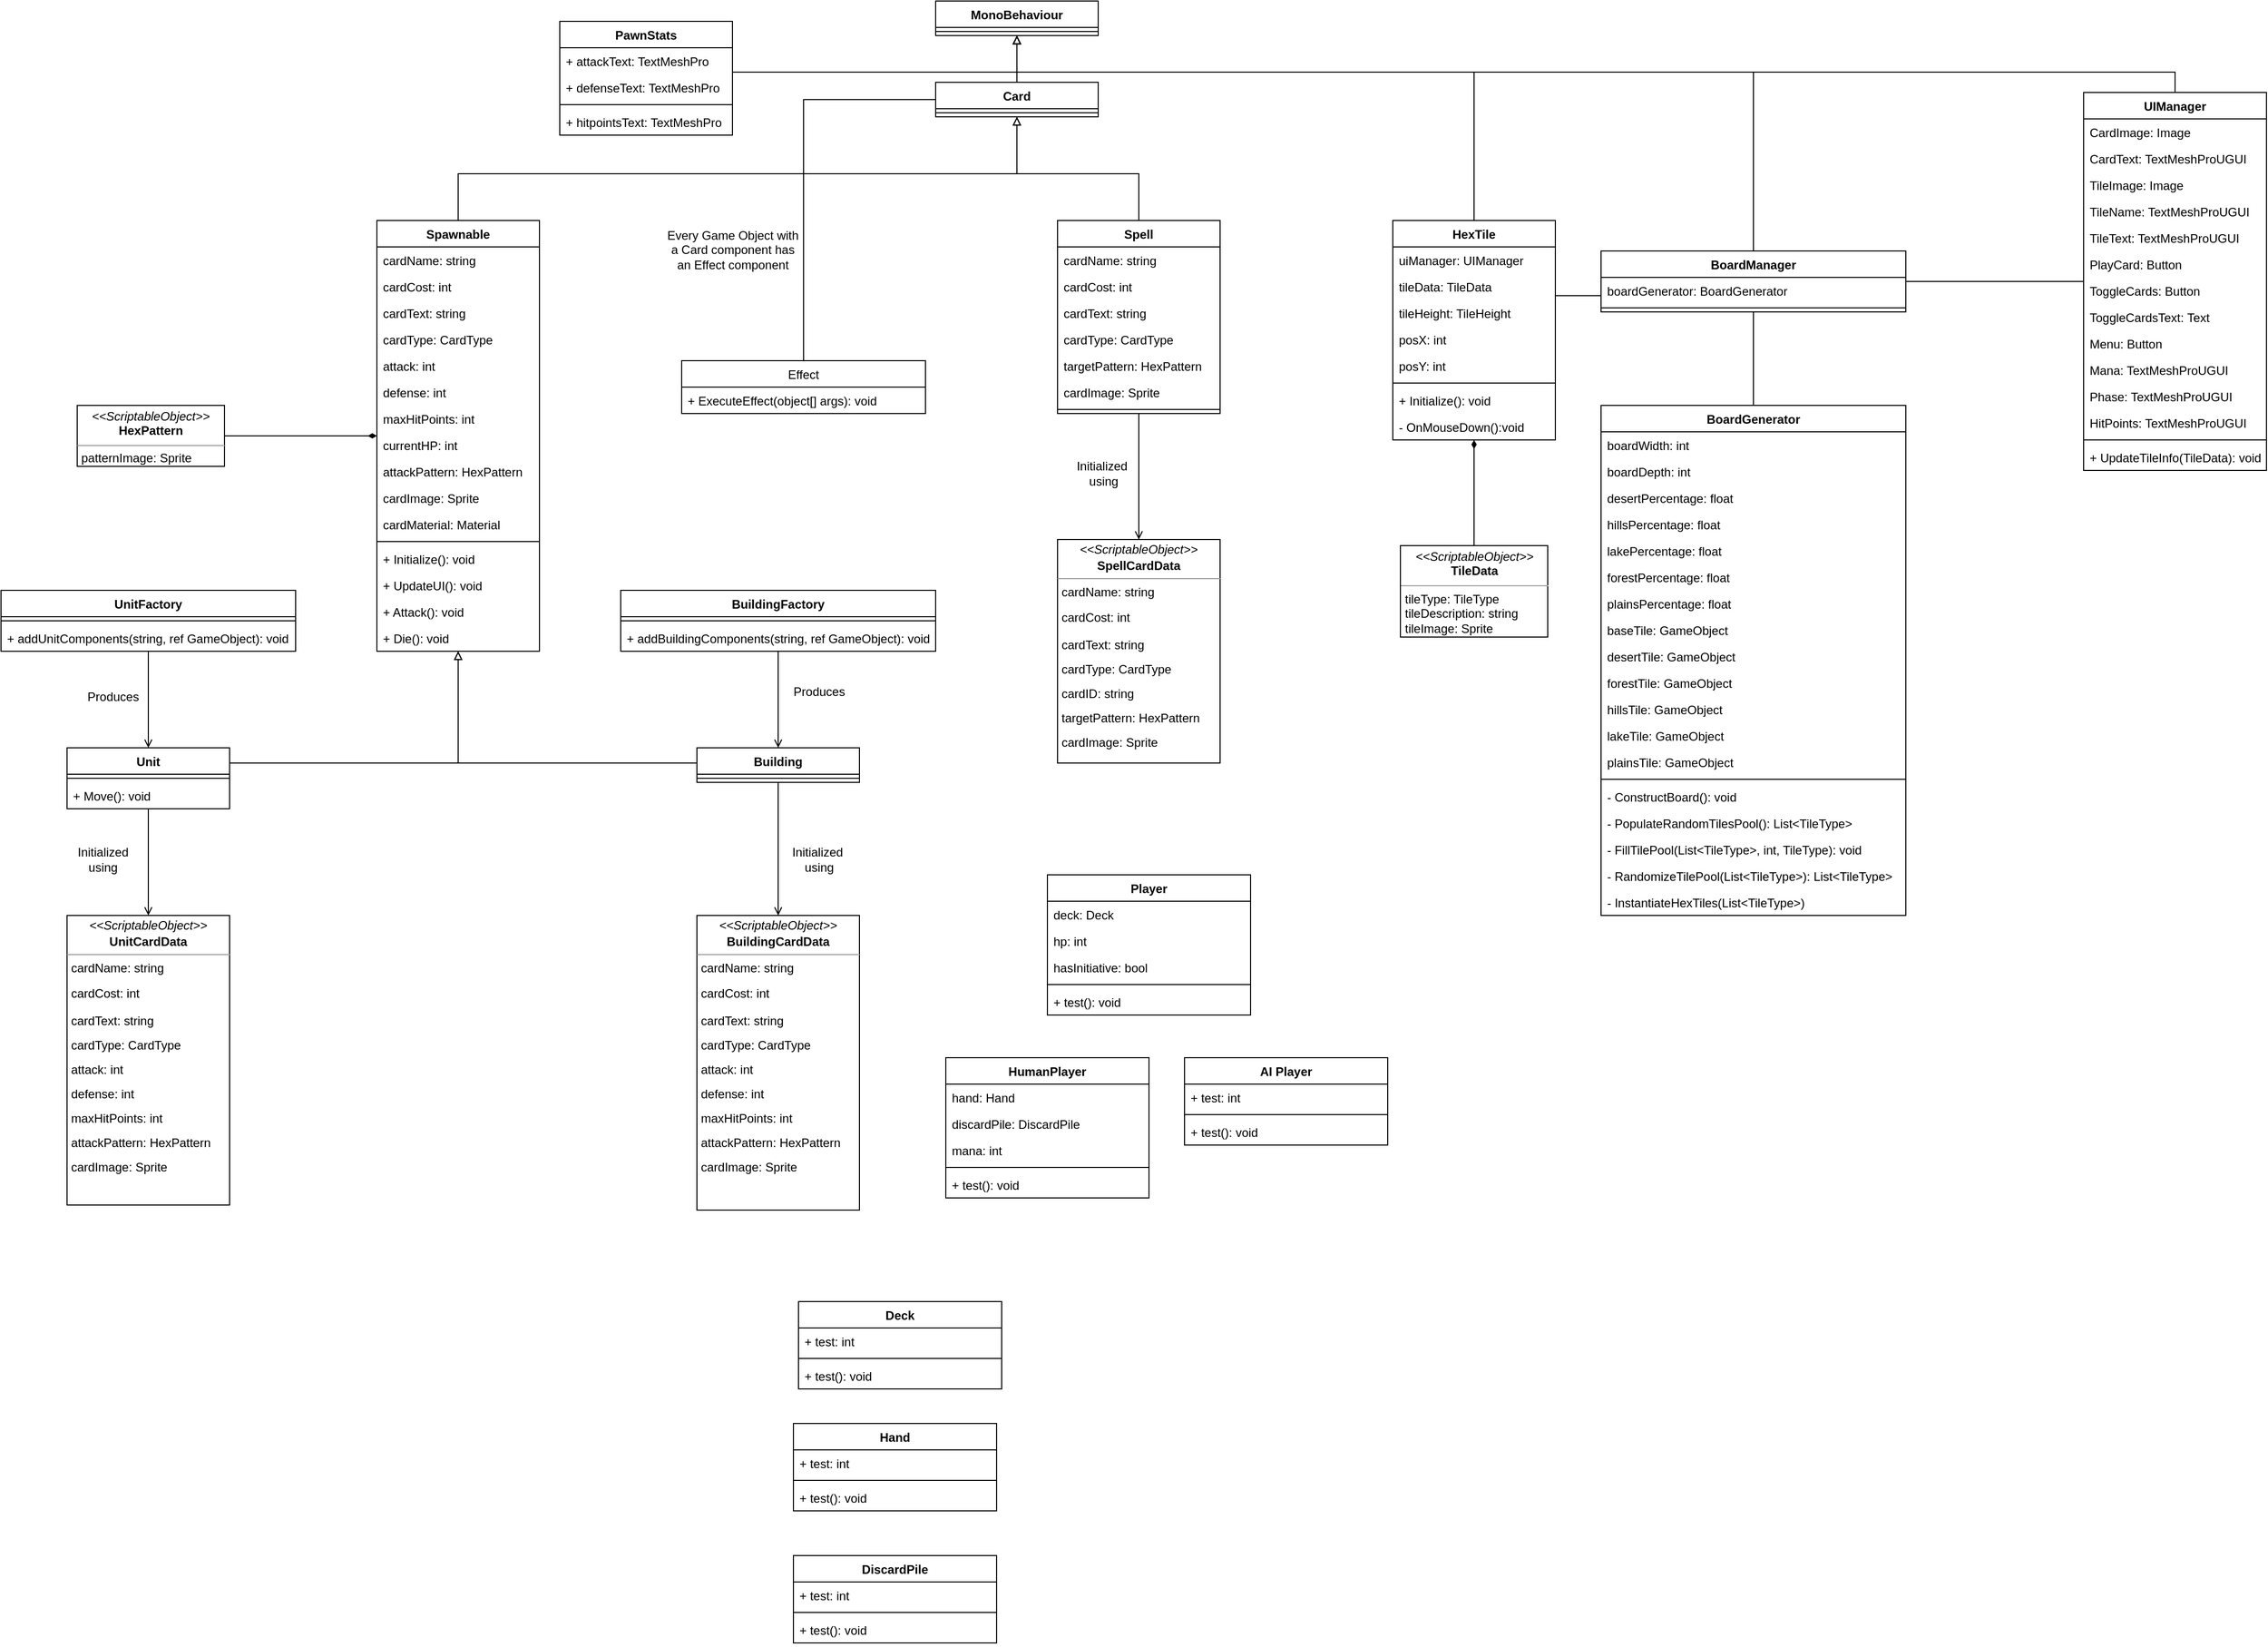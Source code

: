 <mxfile version="15.8.7" type="device"><diagram id="3AKJu55y54cVShDLyPKL" name="Page-1"><mxGraphModel dx="1952" dy="905" grid="1" gridSize="10" guides="1" tooltips="1" connect="1" arrows="1" fold="1" page="1" pageScale="1" pageWidth="850" pageHeight="1100" math="0" shadow="0"><root><mxCell id="0"/><mxCell id="1" parent="0"/><mxCell id="lXl3_JadxlW1nvIKtx6P-5" style="edgeStyle=orthogonalEdgeStyle;rounded=0;orthogonalLoop=1;jettySize=auto;html=1;exitX=0.5;exitY=0;exitDx=0;exitDy=0;endArrow=block;endFill=0;" parent="1" source="65-UV9kVaptSYTcex_rC-1" target="lXl3_JadxlW1nvIKtx6P-1" edge="1"><mxGeometry relative="1" as="geometry"/></mxCell><mxCell id="65-UV9kVaptSYTcex_rC-1" value="Card" style="swimlane;fontStyle=1;align=center;verticalAlign=top;childLayout=stackLayout;horizontal=1;startSize=26;horizontalStack=0;resizeParent=1;resizeParentMax=0;resizeLast=0;collapsible=1;marginBottom=0;" parent="1" vertex="1"><mxGeometry x="320" y="100" width="160" height="34" as="geometry"/></mxCell><mxCell id="65-UV9kVaptSYTcex_rC-3" value="" style="line;strokeWidth=1;fillColor=none;align=left;verticalAlign=middle;spacingTop=-1;spacingLeft=3;spacingRight=3;rotatable=0;labelPosition=right;points=[];portConstraint=eastwest;" parent="65-UV9kVaptSYTcex_rC-1" vertex="1"><mxGeometry y="26" width="160" height="8" as="geometry"/></mxCell><mxCell id="40j3gPkMPzPi-jCmEysZ-34" style="edgeStyle=orthogonalEdgeStyle;rounded=0;orthogonalLoop=1;jettySize=auto;html=1;endArrow=block;endFill=0;strokeColor=#000000;" parent="1" source="65-UV9kVaptSYTcex_rC-11" target="40j3gPkMPzPi-jCmEysZ-2" edge="1"><mxGeometry relative="1" as="geometry"><Array as="points"><mxPoint x="-150" y="770"/></Array></mxGeometry></mxCell><mxCell id="65-UV9kVaptSYTcex_rC-11" value="Unit" style="swimlane;fontStyle=1;align=center;verticalAlign=top;childLayout=stackLayout;horizontal=1;startSize=26;horizontalStack=0;resizeParent=1;resizeParentMax=0;resizeLast=0;collapsible=1;marginBottom=0;" parent="1" vertex="1"><mxGeometry x="-535" y="755" width="160" height="60" as="geometry"/></mxCell><mxCell id="65-UV9kVaptSYTcex_rC-14" value="" style="line;strokeWidth=1;fillColor=none;align=left;verticalAlign=middle;spacingTop=-1;spacingLeft=3;spacingRight=3;rotatable=0;labelPosition=right;points=[];portConstraint=eastwest;" parent="65-UV9kVaptSYTcex_rC-11" vertex="1"><mxGeometry y="26" width="160" height="8" as="geometry"/></mxCell><mxCell id="65-UV9kVaptSYTcex_rC-28" value="+ Move(): void" style="text;strokeColor=none;fillColor=none;align=left;verticalAlign=top;spacingLeft=4;spacingRight=4;overflow=hidden;rotatable=0;points=[[0,0.5],[1,0.5]];portConstraint=eastwest;" parent="65-UV9kVaptSYTcex_rC-11" vertex="1"><mxGeometry y="34" width="160" height="26" as="geometry"/></mxCell><mxCell id="40j3gPkMPzPi-jCmEysZ-44" style="edgeStyle=orthogonalEdgeStyle;rounded=0;orthogonalLoop=1;jettySize=auto;html=1;exitX=0.5;exitY=0;exitDx=0;exitDy=0;startArrow=none;startFill=0;endArrow=block;endFill=0;strokeColor=#000000;" parent="1" source="65-UV9kVaptSYTcex_rC-16" target="65-UV9kVaptSYTcex_rC-1" edge="1"><mxGeometry relative="1" as="geometry"><Array as="points"><mxPoint x="520" y="190"/><mxPoint x="400" y="190"/></Array></mxGeometry></mxCell><mxCell id="65-UV9kVaptSYTcex_rC-16" value="Spell" style="swimlane;fontStyle=1;align=center;verticalAlign=top;childLayout=stackLayout;horizontal=1;startSize=26;horizontalStack=0;resizeParent=1;resizeParentMax=0;resizeLast=0;collapsible=1;marginBottom=0;" parent="1" vertex="1"><mxGeometry x="440" y="236" width="160" height="190" as="geometry"/></mxCell><mxCell id="WvnKaViIe-6RbZyPlB8U-2" value="cardName: string&#10;" style="text;strokeColor=none;fillColor=none;align=left;verticalAlign=top;spacingLeft=4;spacingRight=4;overflow=hidden;rotatable=0;points=[[0,0.5],[1,0.5]];portConstraint=eastwest;" parent="65-UV9kVaptSYTcex_rC-16" vertex="1"><mxGeometry y="26" width="160" height="26" as="geometry"/></mxCell><mxCell id="f_i-eL3dNYTcgXJS7CoZ-27" value="cardCost: int&#10;" style="text;strokeColor=none;fillColor=none;align=left;verticalAlign=top;spacingLeft=4;spacingRight=4;overflow=hidden;rotatable=0;points=[[0,0.5],[1,0.5]];portConstraint=eastwest;" parent="65-UV9kVaptSYTcex_rC-16" vertex="1"><mxGeometry y="52" width="160" height="26" as="geometry"/></mxCell><mxCell id="f_i-eL3dNYTcgXJS7CoZ-28" value="cardText: string&#10;" style="text;strokeColor=none;fillColor=none;align=left;verticalAlign=top;spacingLeft=4;spacingRight=4;overflow=hidden;rotatable=0;points=[[0,0.5],[1,0.5]];portConstraint=eastwest;" parent="65-UV9kVaptSYTcex_rC-16" vertex="1"><mxGeometry y="78" width="160" height="26" as="geometry"/></mxCell><mxCell id="f_i-eL3dNYTcgXJS7CoZ-29" value="cardType: CardType&#10;" style="text;strokeColor=none;fillColor=none;align=left;verticalAlign=top;spacingLeft=4;spacingRight=4;overflow=hidden;rotatable=0;points=[[0,0.5],[1,0.5]];portConstraint=eastwest;" parent="65-UV9kVaptSYTcex_rC-16" vertex="1"><mxGeometry y="104" width="160" height="26" as="geometry"/></mxCell><mxCell id="f_i-eL3dNYTcgXJS7CoZ-31" value="targetPattern: HexPattern&#10;&#10;" style="text;strokeColor=none;fillColor=none;align=left;verticalAlign=top;spacingLeft=4;spacingRight=4;overflow=hidden;rotatable=0;points=[[0,0.5],[1,0.5]];portConstraint=eastwest;" parent="65-UV9kVaptSYTcex_rC-16" vertex="1"><mxGeometry y="130" width="160" height="26" as="geometry"/></mxCell><mxCell id="f_i-eL3dNYTcgXJS7CoZ-32" value="cardImage: Sprite&#10;&#10;" style="text;strokeColor=none;fillColor=none;align=left;verticalAlign=top;spacingLeft=4;spacingRight=4;overflow=hidden;rotatable=0;points=[[0,0.5],[1,0.5]];portConstraint=eastwest;" parent="65-UV9kVaptSYTcex_rC-16" vertex="1"><mxGeometry y="156" width="160" height="26" as="geometry"/></mxCell><mxCell id="65-UV9kVaptSYTcex_rC-19" value="" style="line;strokeWidth=1;fillColor=none;align=left;verticalAlign=middle;spacingTop=-1;spacingLeft=3;spacingRight=3;rotatable=0;labelPosition=right;points=[];portConstraint=eastwest;" parent="65-UV9kVaptSYTcex_rC-16" vertex="1"><mxGeometry y="182" width="160" height="8" as="geometry"/></mxCell><mxCell id="lXl3_JadxlW1nvIKtx6P-1" value="MonoBehaviour" style="swimlane;fontStyle=1;align=center;verticalAlign=top;childLayout=stackLayout;horizontal=1;startSize=26;horizontalStack=0;resizeParent=1;resizeParentMax=0;resizeLast=0;collapsible=1;marginBottom=0;" parent="1" vertex="1"><mxGeometry x="320" y="20" width="160" height="34" as="geometry"/></mxCell><mxCell id="lXl3_JadxlW1nvIKtx6P-3" value="" style="line;strokeWidth=1;fillColor=none;align=left;verticalAlign=middle;spacingTop=-1;spacingLeft=3;spacingRight=3;rotatable=0;labelPosition=right;points=[];portConstraint=eastwest;" parent="lXl3_JadxlW1nvIKtx6P-1" vertex="1"><mxGeometry y="26" width="160" height="8" as="geometry"/></mxCell><mxCell id="lXl3_JadxlW1nvIKtx6P-42" style="edgeStyle=orthogonalEdgeStyle;rounded=0;orthogonalLoop=1;jettySize=auto;html=1;exitX=0.5;exitY=0;exitDx=0;exitDy=0;endArrow=block;endFill=0;" parent="1" source="lXl3_JadxlW1nvIKtx6P-6" target="lXl3_JadxlW1nvIKtx6P-1" edge="1"><mxGeometry relative="1" as="geometry"><Array as="points"><mxPoint x="1125" y="90"/><mxPoint x="400" y="90"/></Array></mxGeometry></mxCell><mxCell id="lXl3_JadxlW1nvIKtx6P-6" value="BoardManager" style="swimlane;fontStyle=1;align=center;verticalAlign=top;childLayout=stackLayout;horizontal=1;startSize=26;horizontalStack=0;resizeParent=1;resizeParentMax=0;resizeLast=0;collapsible=1;marginBottom=0;" parent="1" vertex="1"><mxGeometry x="975" y="266" width="300" height="60" as="geometry"/></mxCell><mxCell id="lXl3_JadxlW1nvIKtx6P-54" value="boardGenerator: BoardGenerator" style="text;strokeColor=none;fillColor=none;align=left;verticalAlign=top;spacingLeft=4;spacingRight=4;overflow=hidden;rotatable=0;points=[[0,0.5],[1,0.5]];portConstraint=eastwest;" parent="lXl3_JadxlW1nvIKtx6P-6" vertex="1"><mxGeometry y="26" width="300" height="26" as="geometry"/></mxCell><mxCell id="lXl3_JadxlW1nvIKtx6P-12" value="" style="line;strokeWidth=1;fillColor=none;align=left;verticalAlign=middle;spacingTop=-1;spacingLeft=3;spacingRight=3;rotatable=0;labelPosition=right;points=[];portConstraint=eastwest;" parent="lXl3_JadxlW1nvIKtx6P-6" vertex="1"><mxGeometry y="52" width="300" height="8" as="geometry"/></mxCell><mxCell id="lXl3_JadxlW1nvIKtx6P-43" style="edgeStyle=orthogonalEdgeStyle;rounded=0;orthogonalLoop=1;jettySize=auto;html=1;exitX=0.5;exitY=0;exitDx=0;exitDy=0;endArrow=block;endFill=0;" parent="1" source="lXl3_JadxlW1nvIKtx6P-14" target="lXl3_JadxlW1nvIKtx6P-1" edge="1"><mxGeometry relative="1" as="geometry"><Array as="points"><mxPoint x="850" y="90"/><mxPoint x="400" y="90"/></Array></mxGeometry></mxCell><mxCell id="40j3gPkMPzPi-jCmEysZ-45" style="edgeStyle=orthogonalEdgeStyle;rounded=0;orthogonalLoop=1;jettySize=auto;html=1;startArrow=none;startFill=0;endArrow=none;endFill=0;strokeColor=#000000;" parent="1" source="lXl3_JadxlW1nvIKtx6P-14" target="lXl3_JadxlW1nvIKtx6P-6" edge="1"><mxGeometry relative="1" as="geometry"><Array as="points"><mxPoint x="940" y="310"/><mxPoint x="940" y="310"/></Array></mxGeometry></mxCell><mxCell id="lXl3_JadxlW1nvIKtx6P-14" value="HexTile" style="swimlane;fontStyle=1;align=center;verticalAlign=top;childLayout=stackLayout;horizontal=1;startSize=26;horizontalStack=0;resizeParent=1;resizeParentMax=0;resizeLast=0;collapsible=1;marginBottom=0;" parent="1" vertex="1"><mxGeometry x="770" y="236" width="160" height="216" as="geometry"/></mxCell><mxCell id="lXl3_JadxlW1nvIKtx6P-15" value="uiManager: UIManager" style="text;strokeColor=none;fillColor=none;align=left;verticalAlign=top;spacingLeft=4;spacingRight=4;overflow=hidden;rotatable=0;points=[[0,0.5],[1,0.5]];portConstraint=eastwest;" parent="lXl3_JadxlW1nvIKtx6P-14" vertex="1"><mxGeometry y="26" width="160" height="26" as="geometry"/></mxCell><mxCell id="lXl3_JadxlW1nvIKtx6P-16" value="tileData: TileData" style="text;strokeColor=none;fillColor=none;align=left;verticalAlign=top;spacingLeft=4;spacingRight=4;overflow=hidden;rotatable=0;points=[[0,0.5],[1,0.5]];portConstraint=eastwest;" parent="lXl3_JadxlW1nvIKtx6P-14" vertex="1"><mxGeometry y="52" width="160" height="26" as="geometry"/></mxCell><mxCell id="lXl3_JadxlW1nvIKtx6P-17" value="tileHeight: TileHeight" style="text;strokeColor=none;fillColor=none;align=left;verticalAlign=top;spacingLeft=4;spacingRight=4;overflow=hidden;rotatable=0;points=[[0,0.5],[1,0.5]];portConstraint=eastwest;" parent="lXl3_JadxlW1nvIKtx6P-14" vertex="1"><mxGeometry y="78" width="160" height="26" as="geometry"/></mxCell><mxCell id="lXl3_JadxlW1nvIKtx6P-18" value="posX: int" style="text;strokeColor=none;fillColor=none;align=left;verticalAlign=top;spacingLeft=4;spacingRight=4;overflow=hidden;rotatable=0;points=[[0,0.5],[1,0.5]];portConstraint=eastwest;" parent="lXl3_JadxlW1nvIKtx6P-14" vertex="1"><mxGeometry y="104" width="160" height="26" as="geometry"/></mxCell><mxCell id="lXl3_JadxlW1nvIKtx6P-38" value="posY: int" style="text;strokeColor=none;fillColor=none;align=left;verticalAlign=top;spacingLeft=4;spacingRight=4;overflow=hidden;rotatable=0;points=[[0,0.5],[1,0.5]];portConstraint=eastwest;" parent="lXl3_JadxlW1nvIKtx6P-14" vertex="1"><mxGeometry y="130" width="160" height="26" as="geometry"/></mxCell><mxCell id="lXl3_JadxlW1nvIKtx6P-20" value="" style="line;strokeWidth=1;fillColor=none;align=left;verticalAlign=middle;spacingTop=-1;spacingLeft=3;spacingRight=3;rotatable=0;labelPosition=right;points=[];portConstraint=eastwest;" parent="lXl3_JadxlW1nvIKtx6P-14" vertex="1"><mxGeometry y="156" width="160" height="8" as="geometry"/></mxCell><mxCell id="lXl3_JadxlW1nvIKtx6P-21" value="+ Initialize(): void" style="text;strokeColor=none;fillColor=none;align=left;verticalAlign=top;spacingLeft=4;spacingRight=4;overflow=hidden;rotatable=0;points=[[0,0.5],[1,0.5]];portConstraint=eastwest;" parent="lXl3_JadxlW1nvIKtx6P-14" vertex="1"><mxGeometry y="164" width="160" height="26" as="geometry"/></mxCell><mxCell id="lXl3_JadxlW1nvIKtx6P-39" value="- OnMouseDown():void" style="text;strokeColor=none;fillColor=none;align=left;verticalAlign=top;spacingLeft=4;spacingRight=4;overflow=hidden;rotatable=0;points=[[0,0.5],[1,0.5]];portConstraint=eastwest;" parent="lXl3_JadxlW1nvIKtx6P-14" vertex="1"><mxGeometry y="190" width="160" height="26" as="geometry"/></mxCell><mxCell id="lXl3_JadxlW1nvIKtx6P-63" style="edgeStyle=orthogonalEdgeStyle;rounded=0;orthogonalLoop=1;jettySize=auto;html=1;exitX=0.5;exitY=0;exitDx=0;exitDy=0;endArrow=block;endFill=0;" parent="1" source="lXl3_JadxlW1nvIKtx6P-22" target="lXl3_JadxlW1nvIKtx6P-1" edge="1"><mxGeometry relative="1" as="geometry"><Array as="points"><mxPoint x="1540" y="90"/><mxPoint x="400" y="90"/></Array></mxGeometry></mxCell><mxCell id="lXl3_JadxlW1nvIKtx6P-22" value="UIManager" style="swimlane;fontStyle=1;align=center;verticalAlign=top;childLayout=stackLayout;horizontal=1;startSize=26;horizontalStack=0;resizeParent=1;resizeParentMax=0;resizeLast=0;collapsible=1;marginBottom=0;" parent="1" vertex="1"><mxGeometry x="1450" y="110" width="180" height="372" as="geometry"/></mxCell><mxCell id="lXl3_JadxlW1nvIKtx6P-23" value="CardImage: Image " style="text;strokeColor=none;fillColor=none;align=left;verticalAlign=top;spacingLeft=4;spacingRight=4;overflow=hidden;rotatable=0;points=[[0,0.5],[1,0.5]];portConstraint=eastwest;" parent="lXl3_JadxlW1nvIKtx6P-22" vertex="1"><mxGeometry y="26" width="180" height="26" as="geometry"/></mxCell><mxCell id="lXl3_JadxlW1nvIKtx6P-24" value="CardText: TextMeshProUGUI" style="text;strokeColor=none;fillColor=none;align=left;verticalAlign=top;spacingLeft=4;spacingRight=4;overflow=hidden;rotatable=0;points=[[0,0.5],[1,0.5]];portConstraint=eastwest;" parent="lXl3_JadxlW1nvIKtx6P-22" vertex="1"><mxGeometry y="52" width="180" height="26" as="geometry"/></mxCell><mxCell id="lXl3_JadxlW1nvIKtx6P-25" value="TileImage: Image" style="text;strokeColor=none;fillColor=none;align=left;verticalAlign=top;spacingLeft=4;spacingRight=4;overflow=hidden;rotatable=0;points=[[0,0.5],[1,0.5]];portConstraint=eastwest;" parent="lXl3_JadxlW1nvIKtx6P-22" vertex="1"><mxGeometry y="78" width="180" height="26" as="geometry"/></mxCell><mxCell id="lXl3_JadxlW1nvIKtx6P-26" value="TileName: TextMeshProUGUI" style="text;strokeColor=none;fillColor=none;align=left;verticalAlign=top;spacingLeft=4;spacingRight=4;overflow=hidden;rotatable=0;points=[[0,0.5],[1,0.5]];portConstraint=eastwest;" parent="lXl3_JadxlW1nvIKtx6P-22" vertex="1"><mxGeometry y="104" width="180" height="26" as="geometry"/></mxCell><mxCell id="lXl3_JadxlW1nvIKtx6P-27" value="TileText: TextMeshProUGUI" style="text;strokeColor=none;fillColor=none;align=left;verticalAlign=top;spacingLeft=4;spacingRight=4;overflow=hidden;rotatable=0;points=[[0,0.5],[1,0.5]];portConstraint=eastwest;" parent="lXl3_JadxlW1nvIKtx6P-22" vertex="1"><mxGeometry y="130" width="180" height="26" as="geometry"/></mxCell><mxCell id="lXl3_JadxlW1nvIKtx6P-30" value="PlayCard: Button" style="text;strokeColor=none;fillColor=none;align=left;verticalAlign=top;spacingLeft=4;spacingRight=4;overflow=hidden;rotatable=0;points=[[0,0.5],[1,0.5]];portConstraint=eastwest;" parent="lXl3_JadxlW1nvIKtx6P-22" vertex="1"><mxGeometry y="156" width="180" height="26" as="geometry"/></mxCell><mxCell id="lXl3_JadxlW1nvIKtx6P-31" value="ToggleCards: Button" style="text;strokeColor=none;fillColor=none;align=left;verticalAlign=top;spacingLeft=4;spacingRight=4;overflow=hidden;rotatable=0;points=[[0,0.5],[1,0.5]];portConstraint=eastwest;" parent="lXl3_JadxlW1nvIKtx6P-22" vertex="1"><mxGeometry y="182" width="180" height="26" as="geometry"/></mxCell><mxCell id="lXl3_JadxlW1nvIKtx6P-32" value="ToggleCardsText: Text" style="text;strokeColor=none;fillColor=none;align=left;verticalAlign=top;spacingLeft=4;spacingRight=4;overflow=hidden;rotatable=0;points=[[0,0.5],[1,0.5]];portConstraint=eastwest;" parent="lXl3_JadxlW1nvIKtx6P-22" vertex="1"><mxGeometry y="208" width="180" height="26" as="geometry"/></mxCell><mxCell id="lXl3_JadxlW1nvIKtx6P-33" value="Menu: Button" style="text;strokeColor=none;fillColor=none;align=left;verticalAlign=top;spacingLeft=4;spacingRight=4;overflow=hidden;rotatable=0;points=[[0,0.5],[1,0.5]];portConstraint=eastwest;" parent="lXl3_JadxlW1nvIKtx6P-22" vertex="1"><mxGeometry y="234" width="180" height="26" as="geometry"/></mxCell><mxCell id="lXl3_JadxlW1nvIKtx6P-34" value="Mana: TextMeshProUGUI" style="text;strokeColor=none;fillColor=none;align=left;verticalAlign=top;spacingLeft=4;spacingRight=4;overflow=hidden;rotatable=0;points=[[0,0.5],[1,0.5]];portConstraint=eastwest;" parent="lXl3_JadxlW1nvIKtx6P-22" vertex="1"><mxGeometry y="260" width="180" height="26" as="geometry"/></mxCell><mxCell id="lXl3_JadxlW1nvIKtx6P-35" value="Phase: TextMeshProUGUI" style="text;strokeColor=none;fillColor=none;align=left;verticalAlign=top;spacingLeft=4;spacingRight=4;overflow=hidden;rotatable=0;points=[[0,0.5],[1,0.5]];portConstraint=eastwest;" parent="lXl3_JadxlW1nvIKtx6P-22" vertex="1"><mxGeometry y="286" width="180" height="26" as="geometry"/></mxCell><mxCell id="lXl3_JadxlW1nvIKtx6P-36" value="HitPoints: TextMeshProUGUI" style="text;strokeColor=none;fillColor=none;align=left;verticalAlign=top;spacingLeft=4;spacingRight=4;overflow=hidden;rotatable=0;points=[[0,0.5],[1,0.5]];portConstraint=eastwest;" parent="lXl3_JadxlW1nvIKtx6P-22" vertex="1"><mxGeometry y="312" width="180" height="26" as="geometry"/></mxCell><mxCell id="lXl3_JadxlW1nvIKtx6P-28" value="" style="line;strokeWidth=1;fillColor=none;align=left;verticalAlign=middle;spacingTop=-1;spacingLeft=3;spacingRight=3;rotatable=0;labelPosition=right;points=[];portConstraint=eastwest;" parent="lXl3_JadxlW1nvIKtx6P-22" vertex="1"><mxGeometry y="338" width="180" height="8" as="geometry"/></mxCell><mxCell id="lXl3_JadxlW1nvIKtx6P-29" value="+ UpdateTileInfo(TileData): void" style="text;strokeColor=none;fillColor=none;align=left;verticalAlign=top;spacingLeft=4;spacingRight=4;overflow=hidden;rotatable=0;points=[[0,0.5],[1,0.5]];portConstraint=eastwest;" parent="lXl3_JadxlW1nvIKtx6P-22" vertex="1"><mxGeometry y="346" width="180" height="26" as="geometry"/></mxCell><mxCell id="lXl3_JadxlW1nvIKtx6P-61" style="edgeStyle=orthogonalEdgeStyle;rounded=0;orthogonalLoop=1;jettySize=auto;html=1;endArrow=none;endFill=0;" parent="1" source="lXl3_JadxlW1nvIKtx6P-6" target="lXl3_JadxlW1nvIKtx6P-22" edge="1"><mxGeometry relative="1" as="geometry"><Array as="points"/><mxPoint x="1275" y="149" as="sourcePoint"/></mxGeometry></mxCell><mxCell id="ALWTse6t99haUefn0MZ0-14" style="edgeStyle=orthogonalEdgeStyle;rounded=0;orthogonalLoop=1;jettySize=auto;html=1;endArrow=diamondThin;endFill=1;" parent="1" source="ALWTse6t99haUefn0MZ0-11" target="lXl3_JadxlW1nvIKtx6P-14" edge="1"><mxGeometry relative="1" as="geometry"/></mxCell><mxCell id="ALWTse6t99haUefn0MZ0-11" value="&lt;p style=&quot;margin: 0px ; margin-top: 4px ; text-align: center&quot;&gt;&lt;i&gt;&amp;lt;&amp;lt;ScriptableObject&amp;gt;&amp;gt;&lt;/i&gt;&lt;br&gt;&lt;b&gt;TileData&lt;/b&gt;&lt;/p&gt;&lt;hr size=&quot;1&quot;&gt;&lt;p style=&quot;margin: 0px ; margin-left: 4px&quot;&gt;tileType: TileType&lt;/p&gt;&lt;p style=&quot;margin: 0px ; margin-left: 4px&quot;&gt;tileDescription: string&lt;/p&gt;&lt;p style=&quot;margin: 0px ; margin-left: 4px&quot;&gt;tileImage: Sprite&lt;/p&gt;" style="verticalAlign=top;align=left;overflow=fill;fontSize=12;fontFamily=Helvetica;html=1;" parent="1" vertex="1"><mxGeometry x="777.5" y="556" width="145" height="90" as="geometry"/></mxCell><mxCell id="40j3gPkMPzPi-jCmEysZ-39" style="edgeStyle=orthogonalEdgeStyle;rounded=0;orthogonalLoop=1;jettySize=auto;html=1;endArrow=none;endFill=0;strokeColor=#000000;startArrow=open;startFill=0;" parent="1" source="ALWTse6t99haUefn0MZ0-15" target="65-UV9kVaptSYTcex_rC-11" edge="1"><mxGeometry relative="1" as="geometry"/></mxCell><mxCell id="ALWTse6t99haUefn0MZ0-15" value="&lt;p style=&quot;margin: 4px 0px 0px ; text-align: center ; line-height: 1&quot;&gt;&lt;i&gt;&amp;lt;&amp;lt;ScriptableObject&amp;gt;&amp;gt;&lt;/i&gt;&lt;/p&gt;&lt;p style=&quot;margin: 4px 0px 0px ; text-align: center ; line-height: 1&quot;&gt;&lt;b&gt;UnitCardData&lt;/b&gt;&lt;/p&gt;&lt;hr size=&quot;1&quot;&gt;&lt;p style=&quot;margin: 0px ; margin-left: 4px&quot;&gt;cardName: string&lt;/p&gt;&lt;p style=&quot;margin: 0px 0px 0px 4px ; line-height: 1&quot;&gt;&lt;br&gt;&lt;/p&gt;&lt;p style=&quot;margin: 0px 0px 0px 4px ; line-height: 1&quot;&gt;cardCost: int&lt;/p&gt;&lt;p style=&quot;margin: 0px ; margin-left: 4px&quot;&gt;&lt;br&gt;&lt;/p&gt;&lt;p style=&quot;margin: 0px 0px 0px 4px ; line-height: 1&quot;&gt;cardText: string&lt;/p&gt;&lt;p style=&quot;margin: 0px 0px 0px 4px ; line-height: 1&quot;&gt;&lt;br&gt;&lt;/p&gt;&lt;p style=&quot;margin: 0px 0px 0px 4px ; line-height: 1&quot;&gt;cardType: CardType&lt;/p&gt;&lt;p style=&quot;margin: 0px 0px 0px 4px ; line-height: 1&quot;&gt;&lt;br&gt;&lt;/p&gt;&lt;p style=&quot;margin: 0px 0px 0px 4px ; line-height: 1&quot;&gt;attack: int&lt;/p&gt;&lt;p style=&quot;margin: 0px 0px 0px 4px ; line-height: 1&quot;&gt;&lt;br&gt;&lt;/p&gt;&lt;p style=&quot;margin: 0px 0px 0px 4px ; line-height: 1&quot;&gt;defense: int&lt;/p&gt;&lt;p style=&quot;margin: 0px 0px 0px 4px ; line-height: 1&quot;&gt;&lt;br&gt;&lt;/p&gt;&lt;p style=&quot;margin: 0px 0px 0px 4px ; line-height: 1&quot;&gt;maxHitPoints: int&lt;/p&gt;&lt;p style=&quot;margin: 0px 0px 0px 4px ; line-height: 1&quot;&gt;&lt;br&gt;&lt;/p&gt;&lt;p style=&quot;margin: 0px 0px 0px 4px ; line-height: 1&quot;&gt;attackPattern: HexPattern&lt;/p&gt;&lt;p style=&quot;margin: 0px 0px 0px 4px ; line-height: 1&quot;&gt;&lt;br&gt;&lt;/p&gt;&lt;p style=&quot;margin: 0px 0px 0px 4px ; line-height: 1&quot;&gt;cardImage: Sprite&lt;br&gt;&lt;/p&gt;&lt;p style=&quot;margin: 0px ; margin-left: 4px&quot;&gt;&lt;br&gt;&lt;/p&gt;" style="verticalAlign=top;align=left;overflow=fill;fontSize=12;fontFamily=Helvetica;html=1;" parent="1" vertex="1"><mxGeometry x="-535" y="920" width="160" height="285" as="geometry"/></mxCell><mxCell id="40j3gPkMPzPi-jCmEysZ-41" style="edgeStyle=orthogonalEdgeStyle;rounded=0;orthogonalLoop=1;jettySize=auto;html=1;startArrow=none;startFill=0;endArrow=diamondThin;endFill=1;strokeColor=#000000;" parent="1" source="HqC9-G4dA1MPKaulb1qH-2" target="40j3gPkMPzPi-jCmEysZ-2" edge="1"><mxGeometry relative="1" as="geometry"/></mxCell><mxCell id="HqC9-G4dA1MPKaulb1qH-2" value="&lt;p style=&quot;margin: 0px ; margin-top: 4px ; text-align: center&quot;&gt;&lt;i&gt;&amp;lt;&amp;lt;ScriptableObject&amp;gt;&amp;gt;&lt;/i&gt;&lt;br&gt;&lt;b&gt;HexPattern&lt;/b&gt;&lt;/p&gt;&lt;hr size=&quot;1&quot;&gt;&lt;p style=&quot;margin: 0px 0px 0px 4px ; line-height: 1&quot;&gt;patternImage: Sprite&lt;/p&gt;&lt;p style=&quot;margin: 0px 0px 0px 4px ; line-height: 1&quot;&gt;&lt;br&gt;&lt;/p&gt;&lt;p style=&quot;margin: 0px 0px 0px 4px ; line-height: 1&quot;&gt;&lt;br&gt;&lt;/p&gt;" style="verticalAlign=top;align=left;overflow=fill;fontSize=12;fontFamily=Helvetica;html=1;" parent="1" vertex="1"><mxGeometry x="-525" y="418" width="145" height="60" as="geometry"/></mxCell><mxCell id="40j3gPkMPzPi-jCmEysZ-38" style="edgeStyle=orthogonalEdgeStyle;rounded=0;orthogonalLoop=1;jettySize=auto;html=1;endArrow=none;endFill=0;strokeColor=#000000;startArrow=open;startFill=0;" parent="1" source="HqC9-G4dA1MPKaulb1qH-5" target="f_i-eL3dNYTcgXJS7CoZ-10" edge="1"><mxGeometry relative="1" as="geometry"/></mxCell><mxCell id="HqC9-G4dA1MPKaulb1qH-5" value="&lt;p style=&quot;margin: 4px 0px 0px ; text-align: center ; line-height: 1&quot;&gt;&lt;i&gt;&amp;lt;&amp;lt;ScriptableObject&amp;gt;&amp;gt;&lt;/i&gt;&lt;/p&gt;&lt;p style=&quot;margin: 4px 0px 0px ; text-align: center ; line-height: 1&quot;&gt;&lt;b&gt;BuildingCardData&lt;/b&gt;&lt;/p&gt;&lt;hr size=&quot;1&quot;&gt;&lt;p style=&quot;margin: 0px ; margin-left: 4px&quot;&gt;cardName: string&lt;/p&gt;&lt;p style=&quot;margin: 0px 0px 0px 4px ; line-height: 1&quot;&gt;&lt;br&gt;&lt;/p&gt;&lt;p style=&quot;margin: 0px 0px 0px 4px ; line-height: 1&quot;&gt;cardCost: int&lt;/p&gt;&lt;p style=&quot;margin: 0px ; margin-left: 4px&quot;&gt;&lt;br&gt;&lt;/p&gt;&lt;p style=&quot;margin: 0px 0px 0px 4px ; line-height: 1&quot;&gt;cardText: string&lt;/p&gt;&lt;p style=&quot;margin: 0px 0px 0px 4px ; line-height: 1&quot;&gt;&lt;br&gt;&lt;/p&gt;&lt;p style=&quot;margin: 0px 0px 0px 4px ; line-height: 1&quot;&gt;cardType: CardType&lt;/p&gt;&lt;p style=&quot;margin: 0px 0px 0px 4px ; line-height: 1&quot;&gt;&lt;br&gt;&lt;/p&gt;&lt;p style=&quot;margin: 0px 0px 0px 4px ; line-height: 1&quot;&gt;attack: int&lt;/p&gt;&lt;p style=&quot;margin: 0px 0px 0px 4px ; line-height: 1&quot;&gt;&lt;br&gt;&lt;/p&gt;&lt;p style=&quot;margin: 0px 0px 0px 4px ; line-height: 1&quot;&gt;defense: int&lt;/p&gt;&lt;p style=&quot;margin: 0px 0px 0px 4px ; line-height: 1&quot;&gt;&lt;br&gt;&lt;/p&gt;&lt;p style=&quot;margin: 0px 0px 0px 4px ; line-height: 1&quot;&gt;maxHitPoints: int&lt;/p&gt;&lt;p style=&quot;margin: 0px 0px 0px 4px ; line-height: 1&quot;&gt;&lt;br&gt;&lt;/p&gt;&lt;p style=&quot;margin: 0px 0px 0px 4px ; line-height: 1&quot;&gt;attackPattern: HexPattern&lt;/p&gt;&lt;p style=&quot;margin: 0px 0px 0px 4px ; line-height: 1&quot;&gt;&lt;br&gt;&lt;/p&gt;&lt;p style=&quot;margin: 0px 0px 0px 4px ; line-height: 1&quot;&gt;cardImage: Sprite&lt;br&gt;&lt;/p&gt;&lt;p style=&quot;margin: 0px 0px 0px 4px ; line-height: 1&quot;&gt;&lt;br&gt;&lt;/p&gt;&lt;p style=&quot;margin: 0px 0px 0px 4px ; line-height: 1&quot;&gt;&lt;br&gt;&lt;/p&gt;&lt;p style=&quot;margin: 0px ; margin-left: 4px&quot;&gt;&lt;br&gt;&lt;/p&gt;" style="verticalAlign=top;align=left;overflow=fill;fontSize=12;fontFamily=Helvetica;html=1;" parent="1" vertex="1"><mxGeometry x="85" y="920" width="160" height="290" as="geometry"/></mxCell><mxCell id="40j3gPkMPzPi-jCmEysZ-42" style="edgeStyle=orthogonalEdgeStyle;rounded=0;orthogonalLoop=1;jettySize=auto;html=1;startArrow=open;startFill=0;endArrow=none;endFill=0;strokeColor=#000000;" parent="1" source="HqC9-G4dA1MPKaulb1qH-7" target="65-UV9kVaptSYTcex_rC-16" edge="1"><mxGeometry relative="1" as="geometry"/></mxCell><mxCell id="HqC9-G4dA1MPKaulb1qH-7" value="&lt;p style=&quot;margin: 4px 0px 0px ; text-align: center ; line-height: 1&quot;&gt;&lt;i&gt;&amp;lt;&amp;lt;ScriptableObject&amp;gt;&amp;gt;&lt;/i&gt;&lt;/p&gt;&lt;p style=&quot;margin: 4px 0px 0px ; text-align: center ; line-height: 1&quot;&gt;&lt;b&gt;SpellCardData&lt;/b&gt;&lt;/p&gt;&lt;hr size=&quot;1&quot;&gt;&lt;p style=&quot;margin: 0px ; margin-left: 4px&quot;&gt;cardName: string&lt;/p&gt;&lt;p style=&quot;margin: 0px 0px 0px 4px ; line-height: 1&quot;&gt;&lt;br&gt;&lt;/p&gt;&lt;p style=&quot;margin: 0px 0px 0px 4px ; line-height: 1&quot;&gt;cardCost: int&lt;/p&gt;&lt;p style=&quot;margin: 0px ; margin-left: 4px&quot;&gt;&lt;br&gt;&lt;/p&gt;&lt;p style=&quot;margin: 0px 0px 0px 4px ; line-height: 1&quot;&gt;cardText: string&lt;/p&gt;&lt;p style=&quot;margin: 0px 0px 0px 4px ; line-height: 1&quot;&gt;&lt;br&gt;&lt;/p&gt;&lt;p style=&quot;margin: 0px 0px 0px 4px ; line-height: 1&quot;&gt;cardType: CardType&lt;/p&gt;&lt;p style=&quot;margin: 0px 0px 0px 4px ; line-height: 1&quot;&gt;&lt;br&gt;&lt;/p&gt;&lt;p style=&quot;margin: 0px 0px 0px 4px ; line-height: 1&quot;&gt;cardID: string&lt;/p&gt;&lt;p style=&quot;margin: 0px 0px 0px 4px ; line-height: 1&quot;&gt;&lt;br&gt;&lt;/p&gt;&lt;p style=&quot;margin: 0px 0px 0px 4px ; line-height: 1&quot;&gt;&lt;span&gt;targetPattern: HexPattern&lt;/span&gt;&lt;br&gt;&lt;/p&gt;&lt;p style=&quot;margin: 0px 0px 0px 4px ; line-height: 1&quot;&gt;&lt;span&gt;&lt;br&gt;&lt;/span&gt;&lt;/p&gt;&lt;p style=&quot;margin: 0px 0px 0px 4px ; line-height: 1&quot;&gt;&lt;span&gt;cardImage: Sprite&lt;/span&gt;&lt;/p&gt;&lt;p style=&quot;margin: 0px 0px 0px 4px ; line-height: 1&quot;&gt;&lt;br&gt;&lt;/p&gt;&lt;p style=&quot;margin: 0px 0px 0px 4px ; line-height: 1&quot;&gt;&lt;br&gt;&lt;/p&gt;&lt;p style=&quot;margin: 0px ; margin-left: 4px&quot;&gt;&lt;br&gt;&lt;/p&gt;" style="verticalAlign=top;align=left;overflow=fill;fontSize=12;fontFamily=Helvetica;html=1;" parent="1" vertex="1"><mxGeometry x="440" y="550" width="160" height="220" as="geometry"/></mxCell><mxCell id="40j3gPkMPzPi-jCmEysZ-35" style="edgeStyle=orthogonalEdgeStyle;rounded=0;orthogonalLoop=1;jettySize=auto;html=1;endArrow=block;endFill=0;strokeColor=#000000;" parent="1" source="f_i-eL3dNYTcgXJS7CoZ-10" target="40j3gPkMPzPi-jCmEysZ-2" edge="1"><mxGeometry relative="1" as="geometry"><Array as="points"><mxPoint x="-150" y="770"/></Array></mxGeometry></mxCell><mxCell id="f_i-eL3dNYTcgXJS7CoZ-10" value="Building" style="swimlane;fontStyle=1;align=center;verticalAlign=top;childLayout=stackLayout;horizontal=1;startSize=26;horizontalStack=0;resizeParent=1;resizeParentMax=0;resizeLast=0;collapsible=1;marginBottom=0;" parent="1" vertex="1"><mxGeometry x="85" y="755" width="160" height="34" as="geometry"/></mxCell><mxCell id="f_i-eL3dNYTcgXJS7CoZ-22" value="" style="line;strokeWidth=1;fillColor=none;align=left;verticalAlign=middle;spacingTop=-1;spacingLeft=3;spacingRight=3;rotatable=0;labelPosition=right;points=[];portConstraint=eastwest;" parent="f_i-eL3dNYTcgXJS7CoZ-10" vertex="1"><mxGeometry y="26" width="160" height="8" as="geometry"/></mxCell><mxCell id="f_i-eL3dNYTcgXJS7CoZ-36" value="Initialized &lt;br&gt;using" style="text;html=1;align=center;verticalAlign=middle;resizable=0;points=[];autosize=1;strokeColor=none;fillColor=none;" parent="1" vertex="1"><mxGeometry x="-535" y="850" width="70" height="30" as="geometry"/></mxCell><mxCell id="f_i-eL3dNYTcgXJS7CoZ-37" value="Initialized&amp;nbsp;&lt;br&gt;using" style="text;html=1;align=center;verticalAlign=middle;resizable=0;points=[];autosize=1;strokeColor=none;fillColor=none;" parent="1" vertex="1"><mxGeometry x="170" y="850" width="70" height="30" as="geometry"/></mxCell><mxCell id="f_i-eL3dNYTcgXJS7CoZ-38" value="Initialized&amp;nbsp;&lt;br&gt;using" style="text;html=1;align=center;verticalAlign=middle;resizable=0;points=[];autosize=1;strokeColor=none;fillColor=none;" parent="1" vertex="1"><mxGeometry x="450" y="470" width="70" height="30" as="geometry"/></mxCell><mxCell id="f8rEzTXTY64tT9b2XIdp-1" value="Every Game Object with &lt;br&gt;a Card component has &lt;br&gt;an Effect component" style="text;html=1;align=center;verticalAlign=middle;resizable=0;points=[];autosize=1;strokeColor=none;fillColor=none;" parent="1" vertex="1"><mxGeometry x="50" y="240" width="140" height="50" as="geometry"/></mxCell><mxCell id="40j3gPkMPzPi-jCmEysZ-43" style="edgeStyle=orthogonalEdgeStyle;rounded=0;orthogonalLoop=1;jettySize=auto;html=1;startArrow=none;startFill=0;endArrow=none;endFill=0;strokeColor=#000000;" parent="1" source="f8rEzTXTY64tT9b2XIdp-20" target="65-UV9kVaptSYTcex_rC-1" edge="1"><mxGeometry relative="1" as="geometry"><Array as="points"><mxPoint x="190" y="117"/></Array></mxGeometry></mxCell><mxCell id="f8rEzTXTY64tT9b2XIdp-20" value="Effect" style="swimlane;fontStyle=0;childLayout=stackLayout;horizontal=1;startSize=26;fillColor=none;horizontalStack=0;resizeParent=1;resizeParentMax=0;resizeLast=0;collapsible=1;marginBottom=0;" parent="1" vertex="1"><mxGeometry x="70" y="374" width="240" height="52" as="geometry"/></mxCell><mxCell id="f8rEzTXTY64tT9b2XIdp-21" value="+ ExecuteEffect(object[] args): void" style="text;strokeColor=none;fillColor=none;align=left;verticalAlign=top;spacingLeft=4;spacingRight=4;overflow=hidden;rotatable=0;points=[[0,0.5],[1,0.5]];portConstraint=eastwest;" parent="f8rEzTXTY64tT9b2XIdp-20" vertex="1"><mxGeometry y="26" width="240" height="26" as="geometry"/></mxCell><mxCell id="40j3gPkMPzPi-jCmEysZ-36" style="edgeStyle=orthogonalEdgeStyle;rounded=0;orthogonalLoop=1;jettySize=auto;html=1;endArrow=open;endFill=0;strokeColor=#000000;startArrow=none;startFill=0;" parent="1" source="f8rEzTXTY64tT9b2XIdp-35" target="65-UV9kVaptSYTcex_rC-11" edge="1"><mxGeometry relative="1" as="geometry"/></mxCell><mxCell id="f8rEzTXTY64tT9b2XIdp-35" value="UnitFactory" style="swimlane;fontStyle=1;align=center;verticalAlign=top;childLayout=stackLayout;horizontal=1;startSize=26;horizontalStack=0;resizeParent=1;resizeParentMax=0;resizeLast=0;collapsible=1;marginBottom=0;" parent="1" vertex="1"><mxGeometry x="-600" y="600" width="290" height="60" as="geometry"/></mxCell><mxCell id="f8rEzTXTY64tT9b2XIdp-37" value="" style="line;strokeWidth=1;fillColor=none;align=left;verticalAlign=middle;spacingTop=-1;spacingLeft=3;spacingRight=3;rotatable=0;labelPosition=right;points=[];portConstraint=eastwest;" parent="f8rEzTXTY64tT9b2XIdp-35" vertex="1"><mxGeometry y="26" width="290" height="8" as="geometry"/></mxCell><mxCell id="f8rEzTXTY64tT9b2XIdp-38" value="+ addUnitComponents(string, ref GameObject): void" style="text;strokeColor=none;fillColor=none;align=left;verticalAlign=top;spacingLeft=4;spacingRight=4;overflow=hidden;rotatable=0;points=[[0,0.5],[1,0.5]];portConstraint=eastwest;" parent="f8rEzTXTY64tT9b2XIdp-35" vertex="1"><mxGeometry y="34" width="290" height="26" as="geometry"/></mxCell><mxCell id="40j3gPkMPzPi-jCmEysZ-46" style="edgeStyle=orthogonalEdgeStyle;rounded=0;orthogonalLoop=1;jettySize=auto;html=1;startArrow=none;startFill=0;endArrow=block;endFill=0;strokeColor=#000000;" parent="1" source="f8rEzTXTY64tT9b2XIdp-42" target="lXl3_JadxlW1nvIKtx6P-1" edge="1"><mxGeometry relative="1" as="geometry"><Array as="points"><mxPoint x="400" y="90"/></Array></mxGeometry></mxCell><mxCell id="f8rEzTXTY64tT9b2XIdp-42" value="PawnStats" style="swimlane;fontStyle=1;align=center;verticalAlign=top;childLayout=stackLayout;horizontal=1;startSize=26;horizontalStack=0;resizeParent=1;resizeParentMax=0;resizeLast=0;collapsible=1;marginBottom=0;" parent="1" vertex="1"><mxGeometry x="-50" y="40" width="170" height="112" as="geometry"/></mxCell><mxCell id="f8rEzTXTY64tT9b2XIdp-44" value="+ attackText: TextMeshPro" style="text;strokeColor=none;fillColor=none;align=left;verticalAlign=top;spacingLeft=4;spacingRight=4;overflow=hidden;rotatable=0;points=[[0,0.5],[1,0.5]];portConstraint=eastwest;" parent="f8rEzTXTY64tT9b2XIdp-42" vertex="1"><mxGeometry y="26" width="170" height="26" as="geometry"/></mxCell><mxCell id="f8rEzTXTY64tT9b2XIdp-48" value="+ defenseText: TextMeshPro" style="text;strokeColor=none;fillColor=none;align=left;verticalAlign=top;spacingLeft=4;spacingRight=4;overflow=hidden;rotatable=0;points=[[0,0.5],[1,0.5]];portConstraint=eastwest;" parent="f8rEzTXTY64tT9b2XIdp-42" vertex="1"><mxGeometry y="52" width="170" height="26" as="geometry"/></mxCell><mxCell id="f8rEzTXTY64tT9b2XIdp-43" value="" style="line;strokeWidth=1;fillColor=none;align=left;verticalAlign=middle;spacingTop=-1;spacingLeft=3;spacingRight=3;rotatable=0;labelPosition=right;points=[];portConstraint=eastwest;" parent="f8rEzTXTY64tT9b2XIdp-42" vertex="1"><mxGeometry y="78" width="170" height="8" as="geometry"/></mxCell><mxCell id="f8rEzTXTY64tT9b2XIdp-49" value="+ hitpointsText: TextMeshPro" style="text;strokeColor=none;fillColor=none;align=left;verticalAlign=top;spacingLeft=4;spacingRight=4;overflow=hidden;rotatable=0;points=[[0,0.5],[1,0.5]];portConstraint=eastwest;" parent="f8rEzTXTY64tT9b2XIdp-42" vertex="1"><mxGeometry y="86" width="170" height="26" as="geometry"/></mxCell><mxCell id="f8rEzTXTY64tT9b2XIdp-54" value="Produces" style="text;html=1;align=center;verticalAlign=middle;resizable=0;points=[];autosize=1;strokeColor=none;fillColor=none;" parent="1" vertex="1"><mxGeometry x="-525" y="695" width="70" height="20" as="geometry"/></mxCell><mxCell id="40j3gPkMPzPi-jCmEysZ-33" style="edgeStyle=orthogonalEdgeStyle;rounded=0;orthogonalLoop=1;jettySize=auto;html=1;endArrow=block;endFill=0;strokeColor=#000000;" parent="1" source="40j3gPkMPzPi-jCmEysZ-2" target="65-UV9kVaptSYTcex_rC-1" edge="1"><mxGeometry relative="1" as="geometry"><Array as="points"><mxPoint x="-150" y="190"/><mxPoint x="400" y="190"/></Array></mxGeometry></mxCell><mxCell id="40j3gPkMPzPi-jCmEysZ-2" value="Spawnable" style="swimlane;fontStyle=1;align=center;verticalAlign=top;childLayout=stackLayout;horizontal=1;startSize=26;horizontalStack=0;resizeParent=1;resizeParentMax=0;resizeLast=0;collapsible=1;marginBottom=0;" parent="1" vertex="1"><mxGeometry x="-230" y="236" width="160" height="424" as="geometry"/></mxCell><mxCell id="40j3gPkMPzPi-jCmEysZ-3" value="cardName: string" style="text;strokeColor=none;fillColor=none;align=left;verticalAlign=top;spacingLeft=4;spacingRight=4;overflow=hidden;rotatable=0;points=[[0,0.5],[1,0.5]];portConstraint=eastwest;" parent="40j3gPkMPzPi-jCmEysZ-2" vertex="1"><mxGeometry y="26" width="160" height="26" as="geometry"/></mxCell><mxCell id="40j3gPkMPzPi-jCmEysZ-4" value="cardCost: int&#10;" style="text;strokeColor=none;fillColor=none;align=left;verticalAlign=top;spacingLeft=4;spacingRight=4;overflow=hidden;rotatable=0;points=[[0,0.5],[1,0.5]];portConstraint=eastwest;" parent="40j3gPkMPzPi-jCmEysZ-2" vertex="1"><mxGeometry y="52" width="160" height="26" as="geometry"/></mxCell><mxCell id="40j3gPkMPzPi-jCmEysZ-5" value="cardText: string&#10;" style="text;strokeColor=none;fillColor=none;align=left;verticalAlign=top;spacingLeft=4;spacingRight=4;overflow=hidden;rotatable=0;points=[[0,0.5],[1,0.5]];portConstraint=eastwest;" parent="40j3gPkMPzPi-jCmEysZ-2" vertex="1"><mxGeometry y="78" width="160" height="26" as="geometry"/></mxCell><mxCell id="40j3gPkMPzPi-jCmEysZ-6" value="cardType: CardType" style="text;strokeColor=none;fillColor=none;align=left;verticalAlign=top;spacingLeft=4;spacingRight=4;overflow=hidden;rotatable=0;points=[[0,0.5],[1,0.5]];portConstraint=eastwest;" parent="40j3gPkMPzPi-jCmEysZ-2" vertex="1"><mxGeometry y="104" width="160" height="26" as="geometry"/></mxCell><mxCell id="40j3gPkMPzPi-jCmEysZ-8" value="attack: int&#10;" style="text;strokeColor=none;fillColor=none;align=left;verticalAlign=top;spacingLeft=4;spacingRight=4;overflow=hidden;rotatable=0;points=[[0,0.5],[1,0.5]];portConstraint=eastwest;" parent="40j3gPkMPzPi-jCmEysZ-2" vertex="1"><mxGeometry y="130" width="160" height="26" as="geometry"/></mxCell><mxCell id="40j3gPkMPzPi-jCmEysZ-9" value="defense: int&#10;" style="text;strokeColor=none;fillColor=none;align=left;verticalAlign=top;spacingLeft=4;spacingRight=4;overflow=hidden;rotatable=0;points=[[0,0.5],[1,0.5]];portConstraint=eastwest;" parent="40j3gPkMPzPi-jCmEysZ-2" vertex="1"><mxGeometry y="156" width="160" height="26" as="geometry"/></mxCell><mxCell id="40j3gPkMPzPi-jCmEysZ-10" value="maxHitPoints: int&#10;" style="text;strokeColor=none;fillColor=none;align=left;verticalAlign=top;spacingLeft=4;spacingRight=4;overflow=hidden;rotatable=0;points=[[0,0.5],[1,0.5]];portConstraint=eastwest;" parent="40j3gPkMPzPi-jCmEysZ-2" vertex="1"><mxGeometry y="182" width="160" height="26" as="geometry"/></mxCell><mxCell id="40j3gPkMPzPi-jCmEysZ-11" value="currentHP: int" style="text;strokeColor=none;fillColor=none;align=left;verticalAlign=top;spacingLeft=4;spacingRight=4;overflow=hidden;rotatable=0;points=[[0,0.5],[1,0.5]];portConstraint=eastwest;" parent="40j3gPkMPzPi-jCmEysZ-2" vertex="1"><mxGeometry y="208" width="160" height="26" as="geometry"/></mxCell><mxCell id="40j3gPkMPzPi-jCmEysZ-12" value="attackPattern: HexPattern&#10;" style="text;strokeColor=none;fillColor=none;align=left;verticalAlign=top;spacingLeft=4;spacingRight=4;overflow=hidden;rotatable=0;points=[[0,0.5],[1,0.5]];portConstraint=eastwest;" parent="40j3gPkMPzPi-jCmEysZ-2" vertex="1"><mxGeometry y="234" width="160" height="26" as="geometry"/></mxCell><mxCell id="40j3gPkMPzPi-jCmEysZ-13" value="cardImage: Sprite&#10;&#10;" style="text;strokeColor=none;fillColor=none;align=left;verticalAlign=top;spacingLeft=4;spacingRight=4;overflow=hidden;rotatable=0;points=[[0,0.5],[1,0.5]];portConstraint=eastwest;" parent="40j3gPkMPzPi-jCmEysZ-2" vertex="1"><mxGeometry y="260" width="160" height="26" as="geometry"/></mxCell><mxCell id="40j3gPkMPzPi-jCmEysZ-14" value="cardMaterial: Material&#10;&#10;" style="text;strokeColor=none;fillColor=none;align=left;verticalAlign=top;spacingLeft=4;spacingRight=4;overflow=hidden;rotatable=0;points=[[0,0.5],[1,0.5]];portConstraint=eastwest;" parent="40j3gPkMPzPi-jCmEysZ-2" vertex="1"><mxGeometry y="286" width="160" height="26" as="geometry"/></mxCell><mxCell id="40j3gPkMPzPi-jCmEysZ-15" value="" style="line;strokeWidth=1;fillColor=none;align=left;verticalAlign=middle;spacingTop=-1;spacingLeft=3;spacingRight=3;rotatable=0;labelPosition=right;points=[];portConstraint=eastwest;" parent="40j3gPkMPzPi-jCmEysZ-2" vertex="1"><mxGeometry y="312" width="160" height="8" as="geometry"/></mxCell><mxCell id="40j3gPkMPzPi-jCmEysZ-16" value="+ Initialize(): void" style="text;strokeColor=none;fillColor=none;align=left;verticalAlign=top;spacingLeft=4;spacingRight=4;overflow=hidden;rotatable=0;points=[[0,0.5],[1,0.5]];portConstraint=eastwest;" parent="40j3gPkMPzPi-jCmEysZ-2" vertex="1"><mxGeometry y="320" width="160" height="26" as="geometry"/></mxCell><mxCell id="40j3gPkMPzPi-jCmEysZ-17" value="+ UpdateUI(): void" style="text;strokeColor=none;fillColor=none;align=left;verticalAlign=top;spacingLeft=4;spacingRight=4;overflow=hidden;rotatable=0;points=[[0,0.5],[1,0.5]];portConstraint=eastwest;" parent="40j3gPkMPzPi-jCmEysZ-2" vertex="1"><mxGeometry y="346" width="160" height="26" as="geometry"/></mxCell><mxCell id="40j3gPkMPzPi-jCmEysZ-19" value="+ Attack(): void" style="text;strokeColor=none;fillColor=none;align=left;verticalAlign=top;spacingLeft=4;spacingRight=4;overflow=hidden;rotatable=0;points=[[0,0.5],[1,0.5]];portConstraint=eastwest;" parent="40j3gPkMPzPi-jCmEysZ-2" vertex="1"><mxGeometry y="372" width="160" height="26" as="geometry"/></mxCell><mxCell id="40j3gPkMPzPi-jCmEysZ-20" value="+ Die(): void" style="text;strokeColor=none;fillColor=none;align=left;verticalAlign=top;spacingLeft=4;spacingRight=4;overflow=hidden;rotatable=0;points=[[0,0.5],[1,0.5]];portConstraint=eastwest;" parent="40j3gPkMPzPi-jCmEysZ-2" vertex="1"><mxGeometry y="398" width="160" height="26" as="geometry"/></mxCell><mxCell id="40j3gPkMPzPi-jCmEysZ-37" style="edgeStyle=orthogonalEdgeStyle;rounded=0;orthogonalLoop=1;jettySize=auto;html=1;endArrow=open;endFill=0;strokeColor=#000000;" parent="1" source="40j3gPkMPzPi-jCmEysZ-28" target="f_i-eL3dNYTcgXJS7CoZ-10" edge="1"><mxGeometry relative="1" as="geometry"/></mxCell><mxCell id="40j3gPkMPzPi-jCmEysZ-28" value="BuildingFactory" style="swimlane;fontStyle=1;align=center;verticalAlign=top;childLayout=stackLayout;horizontal=1;startSize=26;horizontalStack=0;resizeParent=1;resizeParentMax=0;resizeLast=0;collapsible=1;marginBottom=0;" parent="1" vertex="1"><mxGeometry x="10" y="600" width="310" height="60" as="geometry"/></mxCell><mxCell id="40j3gPkMPzPi-jCmEysZ-29" value="" style="line;strokeWidth=1;fillColor=none;align=left;verticalAlign=middle;spacingTop=-1;spacingLeft=3;spacingRight=3;rotatable=0;labelPosition=right;points=[];portConstraint=eastwest;" parent="40j3gPkMPzPi-jCmEysZ-28" vertex="1"><mxGeometry y="26" width="310" height="8" as="geometry"/></mxCell><mxCell id="40j3gPkMPzPi-jCmEysZ-30" value="+ addBuildingComponents(string, ref GameObject): void" style="text;strokeColor=none;fillColor=none;align=left;verticalAlign=top;spacingLeft=4;spacingRight=4;overflow=hidden;rotatable=0;points=[[0,0.5],[1,0.5]];portConstraint=eastwest;" parent="40j3gPkMPzPi-jCmEysZ-28" vertex="1"><mxGeometry y="34" width="310" height="26" as="geometry"/></mxCell><mxCell id="40j3gPkMPzPi-jCmEysZ-40" value="Produces" style="text;html=1;align=center;verticalAlign=middle;resizable=0;points=[];autosize=1;strokeColor=none;fillColor=none;" parent="1" vertex="1"><mxGeometry x="170" y="690" width="70" height="20" as="geometry"/></mxCell><mxCell id="40j3gPkMPzPi-jCmEysZ-47" value="Player" style="swimlane;fontStyle=1;align=center;verticalAlign=top;childLayout=stackLayout;horizontal=1;startSize=26;horizontalStack=0;resizeParent=1;resizeParentMax=0;resizeLast=0;collapsible=1;marginBottom=0;" parent="1" vertex="1"><mxGeometry x="430" y="880" width="200" height="138" as="geometry"/></mxCell><mxCell id="40j3gPkMPzPi-jCmEysZ-50" value="deck: Deck" style="text;strokeColor=none;fillColor=none;align=left;verticalAlign=top;spacingLeft=4;spacingRight=4;overflow=hidden;rotatable=0;points=[[0,0.5],[1,0.5]];portConstraint=eastwest;" parent="40j3gPkMPzPi-jCmEysZ-47" vertex="1"><mxGeometry y="26" width="200" height="26" as="geometry"/></mxCell><mxCell id="40j3gPkMPzPi-jCmEysZ-79" value="hp: int" style="text;strokeColor=none;fillColor=none;align=left;verticalAlign=top;spacingLeft=4;spacingRight=4;overflow=hidden;rotatable=0;points=[[0,0.5],[1,0.5]];portConstraint=eastwest;" parent="40j3gPkMPzPi-jCmEysZ-47" vertex="1"><mxGeometry y="52" width="200" height="26" as="geometry"/></mxCell><mxCell id="40j3gPkMPzPi-jCmEysZ-80" value="hasInitiative: bool" style="text;strokeColor=none;fillColor=none;align=left;verticalAlign=top;spacingLeft=4;spacingRight=4;overflow=hidden;rotatable=0;points=[[0,0.5],[1,0.5]];portConstraint=eastwest;" parent="40j3gPkMPzPi-jCmEysZ-47" vertex="1"><mxGeometry y="78" width="200" height="26" as="geometry"/></mxCell><mxCell id="40j3gPkMPzPi-jCmEysZ-48" value="" style="line;strokeWidth=1;fillColor=none;align=left;verticalAlign=middle;spacingTop=-1;spacingLeft=3;spacingRight=3;rotatable=0;labelPosition=right;points=[];portConstraint=eastwest;" parent="40j3gPkMPzPi-jCmEysZ-47" vertex="1"><mxGeometry y="104" width="200" height="8" as="geometry"/></mxCell><mxCell id="40j3gPkMPzPi-jCmEysZ-49" value="+ test(): void" style="text;strokeColor=none;fillColor=none;align=left;verticalAlign=top;spacingLeft=4;spacingRight=4;overflow=hidden;rotatable=0;points=[[0,0.5],[1,0.5]];portConstraint=eastwest;" parent="40j3gPkMPzPi-jCmEysZ-47" vertex="1"><mxGeometry y="112" width="200" height="26" as="geometry"/></mxCell><mxCell id="40j3gPkMPzPi-jCmEysZ-51" value="HumanPlayer" style="swimlane;fontStyle=1;align=center;verticalAlign=top;childLayout=stackLayout;horizontal=1;startSize=26;horizontalStack=0;resizeParent=1;resizeParentMax=0;resizeLast=0;collapsible=1;marginBottom=0;" parent="1" vertex="1"><mxGeometry x="330" y="1060" width="200" height="138" as="geometry"/></mxCell><mxCell id="40j3gPkMPzPi-jCmEysZ-75" value="hand: Hand" style="text;strokeColor=none;fillColor=none;align=left;verticalAlign=top;spacingLeft=4;spacingRight=4;overflow=hidden;rotatable=0;points=[[0,0.5],[1,0.5]];portConstraint=eastwest;" parent="40j3gPkMPzPi-jCmEysZ-51" vertex="1"><mxGeometry y="26" width="200" height="26" as="geometry"/></mxCell><mxCell id="40j3gPkMPzPi-jCmEysZ-76" value="discardPile: DiscardPile" style="text;strokeColor=none;fillColor=none;align=left;verticalAlign=top;spacingLeft=4;spacingRight=4;overflow=hidden;rotatable=0;points=[[0,0.5],[1,0.5]];portConstraint=eastwest;" parent="40j3gPkMPzPi-jCmEysZ-51" vertex="1"><mxGeometry y="52" width="200" height="26" as="geometry"/></mxCell><mxCell id="40j3gPkMPzPi-jCmEysZ-77" value="mana: int" style="text;strokeColor=none;fillColor=none;align=left;verticalAlign=top;spacingLeft=4;spacingRight=4;overflow=hidden;rotatable=0;points=[[0,0.5],[1,0.5]];portConstraint=eastwest;" parent="40j3gPkMPzPi-jCmEysZ-51" vertex="1"><mxGeometry y="78" width="200" height="26" as="geometry"/></mxCell><mxCell id="40j3gPkMPzPi-jCmEysZ-53" value="" style="line;strokeWidth=1;fillColor=none;align=left;verticalAlign=middle;spacingTop=-1;spacingLeft=3;spacingRight=3;rotatable=0;labelPosition=right;points=[];portConstraint=eastwest;" parent="40j3gPkMPzPi-jCmEysZ-51" vertex="1"><mxGeometry y="104" width="200" height="8" as="geometry"/></mxCell><mxCell id="40j3gPkMPzPi-jCmEysZ-54" value="+ test(): void" style="text;strokeColor=none;fillColor=none;align=left;verticalAlign=top;spacingLeft=4;spacingRight=4;overflow=hidden;rotatable=0;points=[[0,0.5],[1,0.5]];portConstraint=eastwest;" parent="40j3gPkMPzPi-jCmEysZ-51" vertex="1"><mxGeometry y="112" width="200" height="26" as="geometry"/></mxCell><mxCell id="40j3gPkMPzPi-jCmEysZ-55" value="AI Player" style="swimlane;fontStyle=1;align=center;verticalAlign=top;childLayout=stackLayout;horizontal=1;startSize=26;horizontalStack=0;resizeParent=1;resizeParentMax=0;resizeLast=0;collapsible=1;marginBottom=0;" parent="1" vertex="1"><mxGeometry x="565" y="1060" width="200" height="86" as="geometry"/></mxCell><mxCell id="40j3gPkMPzPi-jCmEysZ-56" value="+ test: int" style="text;strokeColor=none;fillColor=none;align=left;verticalAlign=top;spacingLeft=4;spacingRight=4;overflow=hidden;rotatable=0;points=[[0,0.5],[1,0.5]];portConstraint=eastwest;" parent="40j3gPkMPzPi-jCmEysZ-55" vertex="1"><mxGeometry y="26" width="200" height="26" as="geometry"/></mxCell><mxCell id="40j3gPkMPzPi-jCmEysZ-57" value="" style="line;strokeWidth=1;fillColor=none;align=left;verticalAlign=middle;spacingTop=-1;spacingLeft=3;spacingRight=3;rotatable=0;labelPosition=right;points=[];portConstraint=eastwest;" parent="40j3gPkMPzPi-jCmEysZ-55" vertex="1"><mxGeometry y="52" width="200" height="8" as="geometry"/></mxCell><mxCell id="40j3gPkMPzPi-jCmEysZ-58" value="+ test(): void" style="text;strokeColor=none;fillColor=none;align=left;verticalAlign=top;spacingLeft=4;spacingRight=4;overflow=hidden;rotatable=0;points=[[0,0.5],[1,0.5]];portConstraint=eastwest;" parent="40j3gPkMPzPi-jCmEysZ-55" vertex="1"><mxGeometry y="60" width="200" height="26" as="geometry"/></mxCell><mxCell id="40j3gPkMPzPi-jCmEysZ-59" value="Deck" style="swimlane;fontStyle=1;align=center;verticalAlign=top;childLayout=stackLayout;horizontal=1;startSize=26;horizontalStack=0;resizeParent=1;resizeParentMax=0;resizeLast=0;collapsible=1;marginBottom=0;" parent="1" vertex="1"><mxGeometry x="185" y="1300" width="200" height="86" as="geometry"/></mxCell><mxCell id="40j3gPkMPzPi-jCmEysZ-60" value="+ test: int" style="text;strokeColor=none;fillColor=none;align=left;verticalAlign=top;spacingLeft=4;spacingRight=4;overflow=hidden;rotatable=0;points=[[0,0.5],[1,0.5]];portConstraint=eastwest;" parent="40j3gPkMPzPi-jCmEysZ-59" vertex="1"><mxGeometry y="26" width="200" height="26" as="geometry"/></mxCell><mxCell id="40j3gPkMPzPi-jCmEysZ-61" value="" style="line;strokeWidth=1;fillColor=none;align=left;verticalAlign=middle;spacingTop=-1;spacingLeft=3;spacingRight=3;rotatable=0;labelPosition=right;points=[];portConstraint=eastwest;" parent="40j3gPkMPzPi-jCmEysZ-59" vertex="1"><mxGeometry y="52" width="200" height="8" as="geometry"/></mxCell><mxCell id="40j3gPkMPzPi-jCmEysZ-62" value="+ test(): void" style="text;strokeColor=none;fillColor=none;align=left;verticalAlign=top;spacingLeft=4;spacingRight=4;overflow=hidden;rotatable=0;points=[[0,0.5],[1,0.5]];portConstraint=eastwest;" parent="40j3gPkMPzPi-jCmEysZ-59" vertex="1"><mxGeometry y="60" width="200" height="26" as="geometry"/></mxCell><mxCell id="40j3gPkMPzPi-jCmEysZ-63" value="Hand" style="swimlane;fontStyle=1;align=center;verticalAlign=top;childLayout=stackLayout;horizontal=1;startSize=26;horizontalStack=0;resizeParent=1;resizeParentMax=0;resizeLast=0;collapsible=1;marginBottom=0;" parent="1" vertex="1"><mxGeometry x="180" y="1420" width="200" height="86" as="geometry"/></mxCell><mxCell id="40j3gPkMPzPi-jCmEysZ-64" value="+ test: int" style="text;strokeColor=none;fillColor=none;align=left;verticalAlign=top;spacingLeft=4;spacingRight=4;overflow=hidden;rotatable=0;points=[[0,0.5],[1,0.5]];portConstraint=eastwest;" parent="40j3gPkMPzPi-jCmEysZ-63" vertex="1"><mxGeometry y="26" width="200" height="26" as="geometry"/></mxCell><mxCell id="40j3gPkMPzPi-jCmEysZ-65" value="" style="line;strokeWidth=1;fillColor=none;align=left;verticalAlign=middle;spacingTop=-1;spacingLeft=3;spacingRight=3;rotatable=0;labelPosition=right;points=[];portConstraint=eastwest;" parent="40j3gPkMPzPi-jCmEysZ-63" vertex="1"><mxGeometry y="52" width="200" height="8" as="geometry"/></mxCell><mxCell id="40j3gPkMPzPi-jCmEysZ-66" value="+ test(): void" style="text;strokeColor=none;fillColor=none;align=left;verticalAlign=top;spacingLeft=4;spacingRight=4;overflow=hidden;rotatable=0;points=[[0,0.5],[1,0.5]];portConstraint=eastwest;" parent="40j3gPkMPzPi-jCmEysZ-63" vertex="1"><mxGeometry y="60" width="200" height="26" as="geometry"/></mxCell><mxCell id="40j3gPkMPzPi-jCmEysZ-67" value="DiscardPile" style="swimlane;fontStyle=1;align=center;verticalAlign=top;childLayout=stackLayout;horizontal=1;startSize=26;horizontalStack=0;resizeParent=1;resizeParentMax=0;resizeLast=0;collapsible=1;marginBottom=0;" parent="1" vertex="1"><mxGeometry x="180" y="1550" width="200" height="86" as="geometry"/></mxCell><mxCell id="40j3gPkMPzPi-jCmEysZ-68" value="+ test: int" style="text;strokeColor=none;fillColor=none;align=left;verticalAlign=top;spacingLeft=4;spacingRight=4;overflow=hidden;rotatable=0;points=[[0,0.5],[1,0.5]];portConstraint=eastwest;" parent="40j3gPkMPzPi-jCmEysZ-67" vertex="1"><mxGeometry y="26" width="200" height="26" as="geometry"/></mxCell><mxCell id="40j3gPkMPzPi-jCmEysZ-69" value="" style="line;strokeWidth=1;fillColor=none;align=left;verticalAlign=middle;spacingTop=-1;spacingLeft=3;spacingRight=3;rotatable=0;labelPosition=right;points=[];portConstraint=eastwest;" parent="40j3gPkMPzPi-jCmEysZ-67" vertex="1"><mxGeometry y="52" width="200" height="8" as="geometry"/></mxCell><mxCell id="40j3gPkMPzPi-jCmEysZ-70" value="+ test(): void" style="text;strokeColor=none;fillColor=none;align=left;verticalAlign=top;spacingLeft=4;spacingRight=4;overflow=hidden;rotatable=0;points=[[0,0.5],[1,0.5]];portConstraint=eastwest;" parent="40j3gPkMPzPi-jCmEysZ-67" vertex="1"><mxGeometry y="60" width="200" height="26" as="geometry"/></mxCell><mxCell id="AzvG4b_HaGQ1Xm4fMCjx-24" style="edgeStyle=orthogonalEdgeStyle;rounded=0;orthogonalLoop=1;jettySize=auto;html=1;endArrow=none;endFill=0;" edge="1" parent="1" source="AzvG4b_HaGQ1Xm4fMCjx-1" target="lXl3_JadxlW1nvIKtx6P-6"><mxGeometry relative="1" as="geometry"/></mxCell><mxCell id="AzvG4b_HaGQ1Xm4fMCjx-1" value="BoardGenerator" style="swimlane;fontStyle=1;align=center;verticalAlign=top;childLayout=stackLayout;horizontal=1;startSize=26;horizontalStack=0;resizeParent=1;resizeParentMax=0;resizeLast=0;collapsible=1;marginBottom=0;" vertex="1" parent="1"><mxGeometry x="975" y="418" width="300" height="502" as="geometry"/></mxCell><mxCell id="AzvG4b_HaGQ1Xm4fMCjx-2" value="boardWidth: int" style="text;strokeColor=none;fillColor=none;align=left;verticalAlign=top;spacingLeft=4;spacingRight=4;overflow=hidden;rotatable=0;points=[[0,0.5],[1,0.5]];portConstraint=eastwest;" vertex="1" parent="AzvG4b_HaGQ1Xm4fMCjx-1"><mxGeometry y="26" width="300" height="26" as="geometry"/></mxCell><mxCell id="AzvG4b_HaGQ1Xm4fMCjx-3" value="boardDepth: int" style="text;strokeColor=none;fillColor=none;align=left;verticalAlign=top;spacingLeft=4;spacingRight=4;overflow=hidden;rotatable=0;points=[[0,0.5],[1,0.5]];portConstraint=eastwest;" vertex="1" parent="AzvG4b_HaGQ1Xm4fMCjx-1"><mxGeometry y="52" width="300" height="26" as="geometry"/></mxCell><mxCell id="AzvG4b_HaGQ1Xm4fMCjx-6" value="desertPercentage: float" style="text;strokeColor=none;fillColor=none;align=left;verticalAlign=top;spacingLeft=4;spacingRight=4;overflow=hidden;rotatable=0;points=[[0,0.5],[1,0.5]];portConstraint=eastwest;" vertex="1" parent="AzvG4b_HaGQ1Xm4fMCjx-1"><mxGeometry y="78" width="300" height="26" as="geometry"/></mxCell><mxCell id="AzvG4b_HaGQ1Xm4fMCjx-7" value="hillsPercentage: float" style="text;strokeColor=none;fillColor=none;align=left;verticalAlign=top;spacingLeft=4;spacingRight=4;overflow=hidden;rotatable=0;points=[[0,0.5],[1,0.5]];portConstraint=eastwest;" vertex="1" parent="AzvG4b_HaGQ1Xm4fMCjx-1"><mxGeometry y="104" width="300" height="26" as="geometry"/></mxCell><mxCell id="AzvG4b_HaGQ1Xm4fMCjx-8" value="lakePercentage: float" style="text;strokeColor=none;fillColor=none;align=left;verticalAlign=top;spacingLeft=4;spacingRight=4;overflow=hidden;rotatable=0;points=[[0,0.5],[1,0.5]];portConstraint=eastwest;" vertex="1" parent="AzvG4b_HaGQ1Xm4fMCjx-1"><mxGeometry y="130" width="300" height="26" as="geometry"/></mxCell><mxCell id="AzvG4b_HaGQ1Xm4fMCjx-9" value="forestPercentage: float" style="text;strokeColor=none;fillColor=none;align=left;verticalAlign=top;spacingLeft=4;spacingRight=4;overflow=hidden;rotatable=0;points=[[0,0.5],[1,0.5]];portConstraint=eastwest;" vertex="1" parent="AzvG4b_HaGQ1Xm4fMCjx-1"><mxGeometry y="156" width="300" height="26" as="geometry"/></mxCell><mxCell id="AzvG4b_HaGQ1Xm4fMCjx-10" value="plainsPercentage: float" style="text;strokeColor=none;fillColor=none;align=left;verticalAlign=top;spacingLeft=4;spacingRight=4;overflow=hidden;rotatable=0;points=[[0,0.5],[1,0.5]];portConstraint=eastwest;" vertex="1" parent="AzvG4b_HaGQ1Xm4fMCjx-1"><mxGeometry y="182" width="300" height="26" as="geometry"/></mxCell><mxCell id="AzvG4b_HaGQ1Xm4fMCjx-11" value="baseTile: GameObject" style="text;strokeColor=none;fillColor=none;align=left;verticalAlign=top;spacingLeft=4;spacingRight=4;overflow=hidden;rotatable=0;points=[[0,0.5],[1,0.5]];portConstraint=eastwest;" vertex="1" parent="AzvG4b_HaGQ1Xm4fMCjx-1"><mxGeometry y="208" width="300" height="26" as="geometry"/></mxCell><mxCell id="AzvG4b_HaGQ1Xm4fMCjx-12" value="desertTile: GameObject" style="text;strokeColor=none;fillColor=none;align=left;verticalAlign=top;spacingLeft=4;spacingRight=4;overflow=hidden;rotatable=0;points=[[0,0.5],[1,0.5]];portConstraint=eastwest;" vertex="1" parent="AzvG4b_HaGQ1Xm4fMCjx-1"><mxGeometry y="234" width="300" height="26" as="geometry"/></mxCell><mxCell id="AzvG4b_HaGQ1Xm4fMCjx-13" value="forestTile: GameObject" style="text;strokeColor=none;fillColor=none;align=left;verticalAlign=top;spacingLeft=4;spacingRight=4;overflow=hidden;rotatable=0;points=[[0,0.5],[1,0.5]];portConstraint=eastwest;" vertex="1" parent="AzvG4b_HaGQ1Xm4fMCjx-1"><mxGeometry y="260" width="300" height="26" as="geometry"/></mxCell><mxCell id="AzvG4b_HaGQ1Xm4fMCjx-14" value="hillsTile: GameObject" style="text;strokeColor=none;fillColor=none;align=left;verticalAlign=top;spacingLeft=4;spacingRight=4;overflow=hidden;rotatable=0;points=[[0,0.5],[1,0.5]];portConstraint=eastwest;" vertex="1" parent="AzvG4b_HaGQ1Xm4fMCjx-1"><mxGeometry y="286" width="300" height="26" as="geometry"/></mxCell><mxCell id="AzvG4b_HaGQ1Xm4fMCjx-15" value="lakeTile: GameObject" style="text;strokeColor=none;fillColor=none;align=left;verticalAlign=top;spacingLeft=4;spacingRight=4;overflow=hidden;rotatable=0;points=[[0,0.5],[1,0.5]];portConstraint=eastwest;" vertex="1" parent="AzvG4b_HaGQ1Xm4fMCjx-1"><mxGeometry y="312" width="300" height="26" as="geometry"/></mxCell><mxCell id="AzvG4b_HaGQ1Xm4fMCjx-16" value="plainsTile: GameObject" style="text;strokeColor=none;fillColor=none;align=left;verticalAlign=top;spacingLeft=4;spacingRight=4;overflow=hidden;rotatable=0;points=[[0,0.5],[1,0.5]];portConstraint=eastwest;" vertex="1" parent="AzvG4b_HaGQ1Xm4fMCjx-1"><mxGeometry y="338" width="300" height="26" as="geometry"/></mxCell><mxCell id="AzvG4b_HaGQ1Xm4fMCjx-18" value="" style="line;strokeWidth=1;fillColor=none;align=left;verticalAlign=middle;spacingTop=-1;spacingLeft=3;spacingRight=3;rotatable=0;labelPosition=right;points=[];portConstraint=eastwest;" vertex="1" parent="AzvG4b_HaGQ1Xm4fMCjx-1"><mxGeometry y="364" width="300" height="8" as="geometry"/></mxCell><mxCell id="AzvG4b_HaGQ1Xm4fMCjx-19" value="- ConstructBoard(): void" style="text;strokeColor=none;fillColor=none;align=left;verticalAlign=top;spacingLeft=4;spacingRight=4;overflow=hidden;rotatable=0;points=[[0,0.5],[1,0.5]];portConstraint=eastwest;" vertex="1" parent="AzvG4b_HaGQ1Xm4fMCjx-1"><mxGeometry y="372" width="300" height="26" as="geometry"/></mxCell><mxCell id="AzvG4b_HaGQ1Xm4fMCjx-20" value="- PopulateRandomTilesPool(): List&lt;TileType&gt;" style="text;strokeColor=none;fillColor=none;align=left;verticalAlign=top;spacingLeft=4;spacingRight=4;overflow=hidden;rotatable=0;points=[[0,0.5],[1,0.5]];portConstraint=eastwest;" vertex="1" parent="AzvG4b_HaGQ1Xm4fMCjx-1"><mxGeometry y="398" width="300" height="26" as="geometry"/></mxCell><mxCell id="AzvG4b_HaGQ1Xm4fMCjx-21" value="- FillTilePool(List&lt;TileType&gt;, int, TileType): void" style="text;strokeColor=none;fillColor=none;align=left;verticalAlign=top;spacingLeft=4;spacingRight=4;overflow=hidden;rotatable=0;points=[[0,0.5],[1,0.5]];portConstraint=eastwest;" vertex="1" parent="AzvG4b_HaGQ1Xm4fMCjx-1"><mxGeometry y="424" width="300" height="26" as="geometry"/></mxCell><mxCell id="AzvG4b_HaGQ1Xm4fMCjx-22" value="- RandomizeTilePool(List&lt;TileType&gt;): List&lt;TileType&gt;" style="text;strokeColor=none;fillColor=none;align=left;verticalAlign=top;spacingLeft=4;spacingRight=4;overflow=hidden;rotatable=0;points=[[0,0.5],[1,0.5]];portConstraint=eastwest;" vertex="1" parent="AzvG4b_HaGQ1Xm4fMCjx-1"><mxGeometry y="450" width="300" height="26" as="geometry"/></mxCell><mxCell id="AzvG4b_HaGQ1Xm4fMCjx-23" value="- InstantiateHexTiles(List&lt;TileType&gt;)" style="text;strokeColor=none;fillColor=none;align=left;verticalAlign=top;spacingLeft=4;spacingRight=4;overflow=hidden;rotatable=0;points=[[0,0.5],[1,0.5]];portConstraint=eastwest;" vertex="1" parent="AzvG4b_HaGQ1Xm4fMCjx-1"><mxGeometry y="476" width="300" height="26" as="geometry"/></mxCell></root></mxGraphModel></diagram></mxfile>